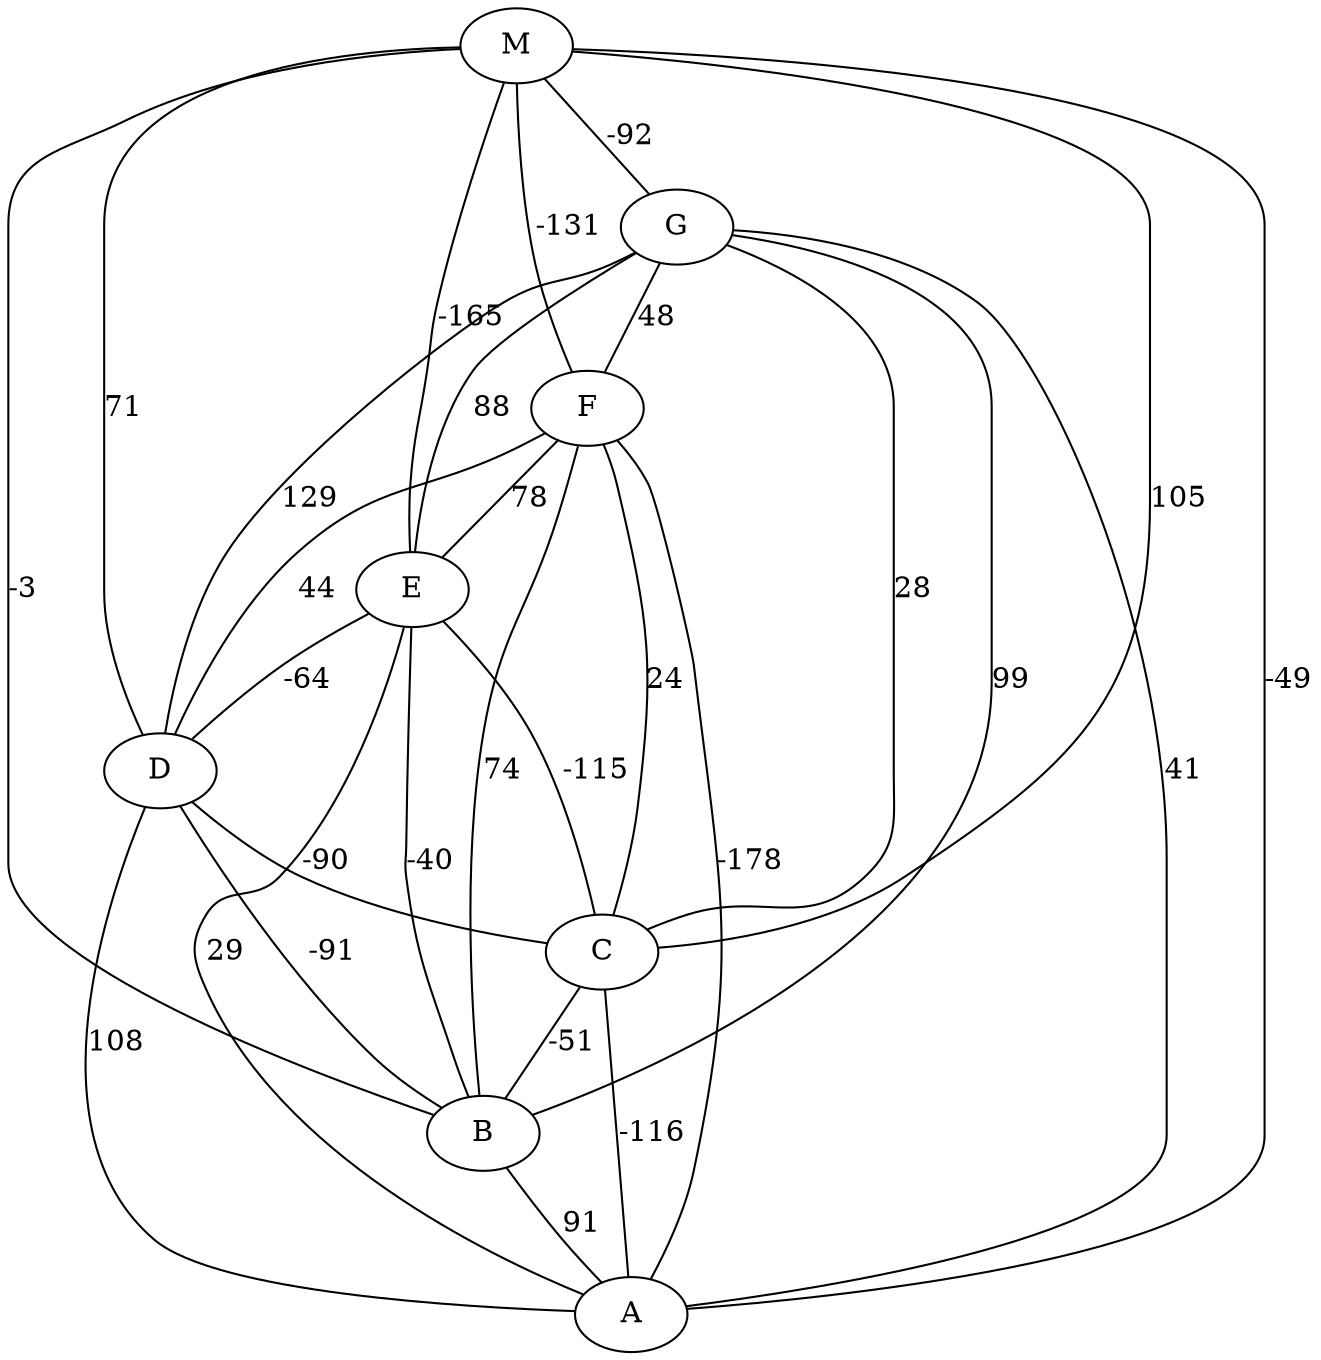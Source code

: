 strict graph day13 { 
	B -- A [ label ="91"];
	C -- A [ label ="-116"];
	C -- B [ label ="-51"];
	D -- A [ label ="108"];
	D -- B [ label ="-91"];
	D -- C [ label ="-90"];
	E -- A [ label ="29"];
	E -- B [ label ="-40"];
	E -- C [ label ="-115"];
	E -- D [ label ="-64"];
	F -- A [ label ="-178"];
	F -- B [ label ="74"];
	F -- C [ label ="24"];
	F -- D [ label ="44"];
	F -- E [ label ="78"];
	G -- A [ label ="41"];
	G -- B [ label ="99"];
	G -- C [ label ="28"];
	G -- D [ label ="129"];
	G -- E [ label ="88"];
	G -- F [ label ="48"];
	M -- A [ label ="-49"];
	M -- B [ label ="-3"];
	M -- C [ label ="105"];
	M -- D [ label ="71"];
	M -- E [ label ="-165"];
	M -- F [ label ="-131"];
	M -- G [ label ="-92"];
}